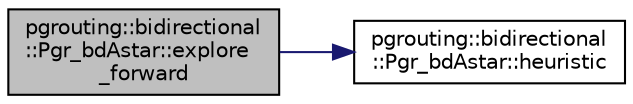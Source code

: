 digraph "pgrouting::bidirectional::Pgr_bdAstar::explore_forward"
{
  edge [fontname="Helvetica",fontsize="10",labelfontname="Helvetica",labelfontsize="10"];
  node [fontname="Helvetica",fontsize="10",shape=record];
  rankdir="LR";
  Node43 [label="pgrouting::bidirectional\l::Pgr_bdAstar::explore\l_forward",height=0.2,width=0.4,color="black", fillcolor="grey75", style="filled", fontcolor="black"];
  Node43 -> Node44 [color="midnightblue",fontsize="10",style="solid",fontname="Helvetica"];
  Node44 [label="pgrouting::bidirectional\l::Pgr_bdAstar::heuristic",height=0.2,width=0.4,color="black", fillcolor="white", style="filled",URL="$classpgrouting_1_1bidirectional_1_1Pgr__bdAstar.html#a9a673da5f6fab0c8377099d8cd8f653d"];
}
